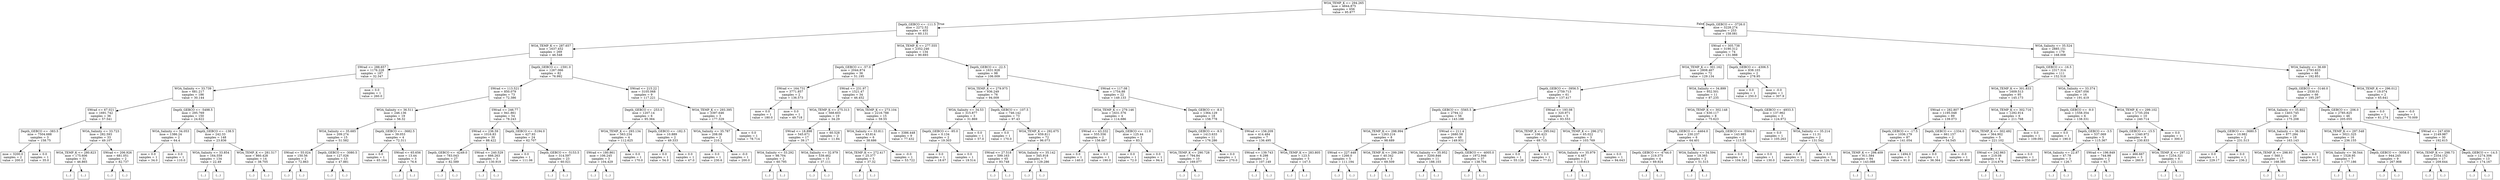 digraph Tree {
node [shape=box] ;
0 [label="WOA_TEMP_K <= 294.265\nmse = 4844.875\nsamples = 656\nvalue = 95.877"] ;
1 [label="Depth_GEBCO <= -111.5\nmse = 2272.52\nsamples = 403\nvalue = 60.131"] ;
0 -> 1 [labeldistance=2.5, labelangle=45, headlabel="True"] ;
2 [label="WOA_TEMP_K <= 287.657\nmse = 1637.452\nsamples = 269\nvalue = 46.548"] ;
1 -> 2 ;
3 [label="SWrad <= 288.657\nmse = 1176.228\nsamples = 187\nvalue = 32.347"] ;
2 -> 3 ;
4 [label="WOA_Salinity <= 33.739\nmse = 681.217\nsamples = 186\nvalue = 30.144"] ;
3 -> 4 ;
5 [label="SWrad <= 67.021\nmse = 1691.742\nsamples = 36\nvalue = 57.541"] ;
4 -> 5 ;
6 [label="Depth_GEBCO <= -383.5\nmse = 7504.688\nsamples = 3\nvalue = 158.75"] ;
5 -> 6 ;
7 [label="mse = 3200.0\nsamples = 2\nvalue = 200.0"] ;
6 -> 7 ;
8 [label="mse = 0.0\nsamples = 1\nvalue = 35.0"] ;
6 -> 8 ;
9 [label="WOA_Salinity <= 33.723\nmse = 282.593\nsamples = 33\nvalue = 49.107"] ;
5 -> 9 ;
10 [label="WOA_TEMP_K <= 280.823\nmse = 175.606\nsamples = 31\nvalue = 46.865"] ;
9 -> 10 ;
11 [label="(...)"] ;
10 -> 11 ;
60 [label="(...)"] ;
10 -> 60 ;
63 [label="SWrad <= 206.926\nmse = 681.051\nsamples = 2\nvalue = 82.737"] ;
9 -> 63 ;
64 [label="(...)"] ;
63 -> 64 ;
65 [label="(...)"] ;
63 -> 65 ;
66 [label="Depth_GEBCO <= -5498.5\nmse = 295.769\nsamples = 150\nvalue = 24.622"] ;
4 -> 66 ;
67 [label="WOA_Salinity <= 34.053\nmse = 1386.24\nsamples = 2\nvalue = 64.4"] ;
66 -> 67 ;
68 [label="mse = 0.0\nsamples = 1\nvalue = 34.0"] ;
67 -> 68 ;
69 [label="mse = 0.0\nsamples = 1\nvalue = 110.0"] ;
67 -> 69 ;
70 [label="Depth_GEBCO <= -138.5\nmse = 242.33\nsamples = 148\nvalue = 23.836"] ;
66 -> 70 ;
71 [label="WOA_Salinity <= 33.854\nmse = 164.559\nsamples = 134\nvalue = 22.49"] ;
70 -> 71 ;
72 [label="(...)"] ;
71 -> 72 ;
107 [label="(...)"] ;
71 -> 107 ;
260 [label="WOA_TEMP_K <= 281.517\nmse = 860.428\nsamples = 14\nvalue = 38.705"] ;
70 -> 260 ;
261 [label="(...)"] ;
260 -> 261 ;
266 [label="(...)"] ;
260 -> 266 ;
281 [label="mse = 0.0\nsamples = 1\nvalue = 260.0"] ;
3 -> 281 ;
282 [label="Depth_GEBCO <= -1591.0\nmse = 1267.066\nsamples = 82\nvalue = 76.992"] ;
2 -> 282 ;
283 [label="SWrad <= 113.521\nmse = 850.079\nsamples = 73\nvalue = 72.386"] ;
282 -> 283 ;
284 [label="WOA_Salinity <= 36.511\nmse = 246.136\nsamples = 19\nvalue = 56.32"] ;
283 -> 284 ;
285 [label="WOA_Salinity <= 35.685\nmse = 209.274\nsamples = 15\nvalue = 51.582"] ;
284 -> 285 ;
286 [label="SWrad <= 55.024\nmse = 150.56\nsamples = 2\nvalue = 72.863"] ;
285 -> 286 ;
287 [label="(...)"] ;
286 -> 287 ;
288 [label="(...)"] ;
286 -> 288 ;
289 [label="Depth_GEBCO <= -3080.5\nmse = 127.026\nsamples = 13\nvalue = 47.881"] ;
285 -> 289 ;
290 [label="(...)"] ;
289 -> 290 ;
311 [label="(...)"] ;
289 -> 311 ;
314 [label="Depth_GEBCO <= -3682.5\nmse = 39.053\nsamples = 4\nvalue = 72.311"] ;
284 -> 314 ;
315 [label="mse = 0.0\nsamples = 1\nvalue = 65.164"] ;
314 -> 315 ;
316 [label="SWrad <= 65.656\nmse = 13.44\nsamples = 3\nvalue = 76.6"] ;
314 -> 316 ;
317 [label="(...)"] ;
316 -> 317 ;
318 [label="(...)"] ;
316 -> 318 ;
319 [label="SWrad <= 246.77\nmse = 941.861\nsamples = 54\nvalue = 78.243"] ;
283 -> 319 ;
320 [label="SWrad <= 236.59\nmse = 1016.83\nsamples = 30\nvalue = 88.422"] ;
319 -> 320 ;
321 [label="Depth_GEBCO <= -4249.0\nmse = 783.043\nsamples = 27\nvalue = 82.589"] ;
320 -> 321 ;
322 [label="(...)"] ;
321 -> 322 ;
341 [label="(...)"] ;
321 -> 341 ;
370 [label="SWrad <= 240.529\nmse = 666.263\nsamples = 3\nvalue = 130.919"] ;
320 -> 370 ;
371 [label="(...)"] ;
370 -> 371 ;
374 [label="(...)"] ;
370 -> 374 ;
375 [label="Depth_GEBCO <= -5194.0\nmse = 427.93\nsamples = 24\nvalue = 62.707"] ;
319 -> 375 ;
376 [label="mse = 0.0\nsamples = 1\nvalue = 111.06"] ;
375 -> 376 ;
377 [label="Depth_GEBCO <= -5153.5\nmse = 314.597\nsamples = 23\nvalue = 60.021"] ;
375 -> 377 ;
378 [label="(...)"] ;
377 -> 378 ;
381 [label="(...)"] ;
377 -> 381 ;
410 [label="SWrad <= 215.22\nmse = 3105.068\nsamples = 9\nvalue = 117.221"] ;
282 -> 410 ;
411 [label="Depth_GEBCO <= -253.0\nmse = 1207.14\nsamples = 6\nvalue = 95.364"] ;
410 -> 411 ;
412 [label="WOA_TEMP_K <= 293.134\nmse = 563.234\nsamples = 4\nvalue = 112.625"] ;
411 -> 412 ;
413 [label="SWrad <= 180.861\nmse = 106.245\nsamples = 3\nvalue = 104.429"] ;
412 -> 413 ;
414 [label="(...)"] ;
413 -> 414 ;
417 [label="(...)"] ;
413 -> 417 ;
418 [label="mse = 0.0\nsamples = 1\nvalue = 170.0"] ;
412 -> 418 ;
419 [label="Depth_GEBCO <= -182.5\nmse = 10.889\nsamples = 2\nvalue = 49.333"] ;
411 -> 419 ;
420 [label="mse = 0.0\nsamples = 1\nvalue = 54.0"] ;
419 -> 420 ;
421 [label="mse = 0.0\nsamples = 1\nvalue = 47.0"] ;
419 -> 421 ;
422 [label="WOA_TEMP_K <= 293.395\nmse = 3397.646\nsamples = 3\nvalue = 177.329"] ;
410 -> 422 ;
423 [label="WOA_Salinity <= 35.787\nmse = 208.08\nsamples = 2\nvalue = 210.2"] ;
422 -> 423 ;
424 [label="mse = 0.0\nsamples = 1\nvalue = 230.6"] ;
423 -> 424 ;
425 [label="mse = -0.0\nsamples = 1\nvalue = 200.0"] ;
423 -> 425 ;
426 [label="mse = 0.0\nsamples = 1\nvalue = 78.714"] ;
422 -> 426 ;
427 [label="WOA_TEMP_K <= 277.555\nmse = 2352.246\nsamples = 134\nvalue = 90.693"] ;
1 -> 427 ;
428 [label="Depth_GEBCO <= -57.0\nmse = 2044.874\nsamples = 36\nvalue = 51.195"] ;
427 -> 428 ;
429 [label="SWrad <= 164.731\nmse = 3771.857\nsamples = 2\nvalue = 136.573"] ;
428 -> 429 ;
430 [label="mse = 0.0\nsamples = 1\nvalue = 180.0"] ;
429 -> 430 ;
431 [label="mse = 0.0\nsamples = 1\nvalue = 49.718"] ;
429 -> 431 ;
432 [label="SWrad <= 231.97\nmse = 1521.47\nsamples = 34\nvalue = 46.452"] ;
428 -> 432 ;
433 [label="WOA_TEMP_K <= 275.313\nmse = 568.603\nsamples = 19\nvalue = 34.29"] ;
432 -> 433 ;
434 [label="SWrad <= 18.898\nmse = 545.671\nsamples = 17\nvalue = 39.17"] ;
433 -> 434 ;
435 [label="WOA_Salinity <= 33.292\nmse = 98.704\nsamples = 2\nvalue = 60.795"] ;
434 -> 435 ;
436 [label="(...)"] ;
435 -> 436 ;
437 [label="(...)"] ;
435 -> 437 ;
438 [label="WOA_Salinity <= 32.979\nmse = 539.462\nsamples = 15\nvalue = 37.111"] ;
434 -> 438 ;
439 [label="(...)"] ;
438 -> 439 ;
442 [label="(...)"] ;
438 -> 442 ;
449 [label="mse = 60.528\nsamples = 2\nvalue = 11.84"] ;
433 -> 449 ;
450 [label="WOA_TEMP_K <= 273.104\nmse = 2216.788\nsamples = 15\nvalue = 59.55"] ;
432 -> 450 ;
451 [label="WOA_Salinity <= 33.811\nmse = 43.814\nsamples = 6\nvalue = 38.686"] ;
450 -> 451 ;
452 [label="WOA_TEMP_K <= 272.417\nmse = 25.377\nsamples = 5\nvalue = 37.32"] ;
451 -> 452 ;
453 [label="(...)"] ;
452 -> 453 ;
454 [label="(...)"] ;
452 -> 454 ;
455 [label="mse = -0.0\nsamples = 1\nvalue = 53.722"] ;
451 -> 455 ;
456 [label="mse = 3386.448\nsamples = 9\nvalue = 77.432"] ;
450 -> 456 ;
457 [label="Depth_GEBCO <= -22.5\nmse = 1631.928\nsamples = 98\nvalue = 106.009"] ;
427 -> 457 ;
458 [label="WOA_TEMP_K <= 279.975\nmse = 936.249\nsamples = 76\nvalue = 94.009"] ;
457 -> 458 ;
459 [label="WOA_Salinity <= 34.53\nmse = 315.877\nsamples = 3\nvalue = 31.869"] ;
458 -> 459 ;
460 [label="Depth_GEBCO <= -95.0\nmse = 0.134\nsamples = 2\nvalue = 19.303"] ;
459 -> 460 ;
461 [label="mse = 0.0\nsamples = 1\nvalue = 18.67"] ;
460 -> 461 ;
462 [label="mse = 0.0\nsamples = 1\nvalue = 19.514"] ;
460 -> 462 ;
463 [label="mse = 0.0\nsamples = 1\nvalue = 57.0"] ;
459 -> 463 ;
464 [label="Depth_GEBCO <= -107.5\nmse = 746.142\nsamples = 73\nvalue = 97.43"] ;
458 -> 464 ;
465 [label="mse = 0.0\nsamples = 1\nvalue = 170.0"] ;
464 -> 465 ;
466 [label="WOA_TEMP_K <= 292.675\nmse = 659.811\nsamples = 72\nvalue = 96.073"] ;
464 -> 466 ;
467 [label="SWrad <= 27.518\nmse = 599.163\nsamples = 65\nvalue = 93.748"] ;
466 -> 467 ;
468 [label="(...)"] ;
467 -> 468 ;
469 [label="(...)"] ;
467 -> 469 ;
574 [label="WOA_Salinity <= 35.142\nmse = 345.918\nsamples = 7\nvalue = 129.286"] ;
466 -> 574 ;
575 [label="(...)"] ;
574 -> 575 ;
576 [label="(...)"] ;
574 -> 576 ;
579 [label="SWrad <= 117.08\nmse = 1754.88\nsamples = 22\nvalue = 149.133"] ;
457 -> 579 ;
580 [label="WOA_TEMP_K <= 279.146\nmse = 1631.576\nsamples = 4\nvalue = 114.686"] ;
579 -> 580 ;
581 [label="SWrad <= 43.332\nmse = 555.556\nsamples = 2\nvalue = 156.667"] ;
580 -> 581 ;
582 [label="mse = 0.0\nsamples = 1\nvalue = 140.0"] ;
581 -> 582 ;
583 [label="mse = 0.0\nsamples = 1\nvalue = 190.0"] ;
581 -> 583 ;
584 [label="Depth_GEBCO <= -11.0\nmse = 125.44\nsamples = 2\nvalue = 83.2"] ;
580 -> 584 ;
585 [label="mse = 0.0\nsamples = 1\nvalue = 72.0"] ;
584 -> 585 ;
586 [label="mse = 0.0\nsamples = 1\nvalue = 94.4"] ;
584 -> 586 ;
587 [label="Depth_GEBCO <= -8.0\nmse = 1364.129\nsamples = 18\nvalue = 158.778"] ;
579 -> 587 ;
588 [label="Depth_GEBCO <= -9.5\nmse = 1413.633\nsamples = 11\nvalue = 176.286"] ;
587 -> 588 ;
589 [label="WOA_TEMP_K <= 290.728\nmse = 794.84\nsamples = 10\nvalue = 169.077"] ;
588 -> 589 ;
590 [label="(...)"] ;
589 -> 590 ;
601 [label="(...)"] ;
589 -> 601 ;
606 [label="mse = 0.0\nsamples = 1\nvalue = 270.0"] ;
588 -> 606 ;
607 [label="SWrad <= 156.209\nmse = 414.484\nsamples = 7\nvalue = 136.495"] ;
587 -> 607 ;
608 [label="SWrad <= 139.743\nmse = 6.298\nsamples = 2\nvalue = 107.149"] ;
607 -> 608 ;
609 [label="(...)"] ;
608 -> 609 ;
610 [label="(...)"] ;
608 -> 610 ;
611 [label="WOA_TEMP_K <= 283.805\nmse = 123.5\nsamples = 5\nvalue = 147.5"] ;
607 -> 611 ;
612 [label="(...)"] ;
611 -> 612 ;
615 [label="(...)"] ;
611 -> 615 ;
620 [label="Depth_GEBCO <= -3726.0\nmse = 3228.274\nsamples = 253\nvalue = 158.081"] ;
0 -> 620 [labeldistance=2.5, labelangle=-45, headlabel="False"] ;
621 [label="SWrad <= 305.738\nmse = 3190.312\nsamples = 74\nvalue = 131.988"] ;
620 -> 621 ;
622 [label="WOA_TEMP_K <= 301.162\nmse = 2808.467\nsamples = 72\nvalue = 129.134"] ;
621 -> 622 ;
623 [label="Depth_GEBCO <= -3956.5\nmse = 2759.713\nsamples = 61\nvalue = 137.417"] ;
622 -> 623 ;
624 [label="Depth_GEBCO <= -5565.5\nmse = 2794.12\nsamples = 56\nvalue = 143.188"] ;
623 -> 624 ;
625 [label="WOA_TEMP_K <= 298.994\nmse = 1263.216\nsamples = 8\nvalue = 98.689"] ;
624 -> 625 ;
626 [label="SWrad <= 227.448\nmse = 1266.0\nsamples = 5\nvalue = 111.194"] ;
625 -> 626 ;
627 [label="(...)"] ;
626 -> 627 ;
632 [label="(...)"] ;
626 -> 632 ;
635 [label="WOA_TEMP_K <= 299.298\nmse = 40.342\nsamples = 3\nvalue = 69.509"] ;
625 -> 635 ;
636 [label="(...)"] ;
635 -> 636 ;
637 [label="(...)"] ;
635 -> 637 ;
638 [label="SWrad <= 211.4\nmse = 2680.58\nsamples = 48\nvalue = 149.931"] ;
624 -> 638 ;
639 [label="WOA_Salinity <= 35.952\nmse = 3200.846\nsamples = 11\nvalue = 188.103"] ;
638 -> 639 ;
640 [label="(...)"] ;
639 -> 640 ;
647 [label="(...)"] ;
639 -> 647 ;
658 [label="Depth_GEBCO <= -4005.0\nmse = 1972.946\nsamples = 37\nvalue = 138.704"] ;
638 -> 658 ;
659 [label="(...)"] ;
658 -> 659 ;
728 [label="(...)"] ;
658 -> 728 ;
729 [label="SWrad <= 193.08\nmse = 320.971\nsamples = 5\nvalue = 93.553"] ;
623 -> 729 ;
730 [label="WOA_TEMP_K <= 295.042\nmse = 106.423\nsamples = 2\nvalue = 69.715"] ;
729 -> 730 ;
731 [label="mse = 0.0\nsamples = 1\nvalue = 55.126"] ;
730 -> 731 ;
732 [label="mse = 0.0\nsamples = 1\nvalue = 77.01"] ;
730 -> 732 ;
733 [label="WOA_TEMP_K <= 296.272\nmse = 65.022\nsamples = 3\nvalue = 103.769"] ;
729 -> 733 ;
734 [label="WOA_Salinity <= 35.979\nmse = 4.487\nsamples = 2\nvalue = 110.613"] ;
733 -> 734 ;
735 [label="(...)"] ;
734 -> 735 ;
736 [label="(...)"] ;
734 -> 736 ;
737 [label="mse = 0.0\nsamples = 1\nvalue = 94.643"] ;
733 -> 737 ;
738 [label="WOA_Salinity <= 34.899\nmse = 952.501\nsamples = 11\nvalue = 87.235"] ;
622 -> 738 ;
739 [label="WOA_TEMP_K <= 302.148\nmse = 630.117\nsamples = 8\nvalue = 75.623"] ;
738 -> 739 ;
740 [label="Depth_GEBCO <= -4464.0\nmse = 230.237\nsamples = 6\nvalue = 64.401"] ;
739 -> 740 ;
741 [label="Depth_GEBCO <= -4744.0\nmse = 219.375\nsamples = 4\nvalue = 69.924"] ;
740 -> 741 ;
742 [label="(...)"] ;
741 -> 742 ;
745 [label="(...)"] ;
741 -> 745 ;
748 [label="WOA_Salinity <= 34.594\nmse = 18.365\nsamples = 2\nvalue = 51.515"] ;
740 -> 748 ;
749 [label="(...)"] ;
748 -> 749 ;
750 [label="(...)"] ;
748 -> 750 ;
751 [label="Depth_GEBCO <= -5504.0\nmse = 143.985\nsamples = 2\nvalue = 113.03"] ;
739 -> 751 ;
752 [label="mse = 0.0\nsamples = 1\nvalue = 104.545"] ;
751 -> 752 ;
753 [label="mse = 0.0\nsamples = 1\nvalue = 130.0"] ;
751 -> 753 ;
754 [label="Depth_GEBCO <= -4933.5\nmse = 137.962\nsamples = 3\nvalue = 124.972"] ;
738 -> 754 ;
755 [label="mse = 0.0\nsamples = 1\nvalue = 105.263"] ;
754 -> 755 ;
756 [label="WOA_Salinity <= 35.214\nmse = 11.31\nsamples = 2\nvalue = 131.542"] ;
754 -> 756 ;
757 [label="mse = 0.0\nsamples = 1\nvalue = 133.92"] ;
756 -> 757 ;
758 [label="mse = 0.0\nsamples = 1\nvalue = 126.786"] ;
756 -> 758 ;
759 [label="Depth_GEBCO <= -4306.5\nmse = 838.103\nsamples = 2\nvalue = 278.95"] ;
621 -> 759 ;
760 [label="mse = 0.0\nsamples = 1\nvalue = 250.0"] ;
759 -> 760 ;
761 [label="mse = -0.0\nsamples = 1\nvalue = 307.9"] ;
759 -> 761 ;
762 [label="WOA_Salinity <= 35.524\nmse = 2885.151\nsamples = 179\nvalue = 168.008"] ;
620 -> 762 ;
763 [label="Depth_GEBCO <= -16.5\nmse = 2317.314\nsamples = 111\nvalue = 152.518"] ;
762 -> 763 ;
764 [label="WOA_TEMP_K <= 301.833\nmse = 1609.513\nsamples = 95\nvalue = 145.173"] ;
763 -> 764 ;
765 [label="SWrad <= 282.807\nmse = 1195.048\nsamples = 89\nvalue = 139.073"] ;
764 -> 765 ;
766 [label="Depth_GEBCO <= -17.5\nmse = 1036.179\nsamples = 87\nvalue = 141.054"] ;
765 -> 766 ;
767 [label="WOA_TEMP_K <= 298.409\nmse = 911.584\nsamples = 84\nvalue = 143.088"] ;
766 -> 767 ;
768 [label="(...)"] ;
767 -> 768 ;
861 [label="(...)"] ;
767 -> 861 ;
888 [label="mse = 1494.0\nsamples = 3\nvalue = 91.0"] ;
766 -> 888 ;
889 [label="Depth_GEBCO <= -1334.0\nmse = 661.157\nsamples = 2\nvalue = 54.545"] ;
765 -> 889 ;
890 [label="mse = 0.0\nsamples = 1\nvalue = 36.364"] ;
889 -> 890 ;
891 [label="mse = -0.0\nsamples = 1\nvalue = 90.909"] ;
889 -> 891 ;
892 [label="WOA_TEMP_K <= 302.716\nmse = 1292.914\nsamples = 6\nvalue = 211.768"] ;
764 -> 892 ;
893 [label="WOA_TEMP_K <= 302.492\nmse = 364.902\nsamples = 5\nvalue = 221.102"] ;
892 -> 893 ;
894 [label="SWrad <= 242.863\nmse = 219.08\nsamples = 4\nvalue = 214.679"] ;
893 -> 894 ;
895 [label="(...)"] ;
894 -> 895 ;
898 [label="(...)"] ;
894 -> 898 ;
899 [label="mse = 0.0\nsamples = 1\nvalue = 250.007"] ;
893 -> 899 ;
900 [label="mse = 0.0\nsamples = 1\nvalue = 109.091"] ;
892 -> 900 ;
901 [label="WOA_Salinity <= 33.374\nmse = 4267.056\nsamples = 16\nvalue = 191.419"] ;
763 -> 901 ;
902 [label="Depth_GEBCO <= -9.0\nmse = 1558.354\nsamples = 6\nvalue = 138.331"] ;
901 -> 902 ;
903 [label="mse = 0.0\nsamples = 1\nvalue = 190.0"] ;
902 -> 903 ;
904 [label="Depth_GEBCO <= -3.5\nmse = 537.069\nsamples = 5\nvalue = 115.367"] ;
902 -> 904 ;
905 [label="WOA_Salinity <= 22.87\nmse = 47.78\nsamples = 3\nvalue = 126.7"] ;
904 -> 905 ;
906 [label="(...)"] ;
905 -> 906 ;
907 [label="(...)"] ;
905 -> 907 ;
910 [label="SWrad <= 196.849\nmse = 744.98\nsamples = 2\nvalue = 92.7"] ;
904 -> 910 ;
911 [label="(...)"] ;
910 -> 911 ;
912 [label="(...)"] ;
910 -> 912 ;
913 [label="WOA_TEMP_K <= 299.102\nmse = 1735.204\nsamples = 10\nvalue = 240.714"] ;
901 -> 913 ;
914 [label="Depth_GEBCO <= -15.5\nmse = 1340.972\nsamples = 9\nvalue = 230.833"] ;
913 -> 914 ;
915 [label="mse = 466.667\nsamples = 3\nvalue = 260.0"] ;
914 -> 915 ;
916 [label="WOA_TEMP_K <= 297.12\nmse = 1254.321\nsamples = 6\nvalue = 221.111"] ;
914 -> 916 ;
917 [label="(...)"] ;
916 -> 917 ;
918 [label="(...)"] ;
916 -> 918 ;
921 [label="mse = 0.0\nsamples = 1\nvalue = 300.0"] ;
913 -> 921 ;
922 [label="WOA_Salinity <= 36.69\nmse = 2793.833\nsamples = 68\nvalue = 192.851"] ;
762 -> 922 ;
923 [label="Depth_GEBCO <= -3146.0\nmse = 2530.01\nsamples = 66\nvalue = 195.297"] ;
922 -> 923 ;
924 [label="WOA_Salinity <= 35.802\nmse = 1403.745\nsamples = 20\nvalue = 175.208"] ;
923 -> 924 ;
925 [label="Depth_GEBCO <= -3680.5\nmse = 10.982\nsamples = 2\nvalue = 231.513"] ;
924 -> 925 ;
926 [label="mse = 0.0\nsamples = 1\nvalue = 229.17"] ;
925 -> 926 ;
927 [label="mse = 0.0\nsamples = 1\nvalue = 236.2"] ;
925 -> 927 ;
928 [label="WOA_Salinity <= 36.584\nmse = 877.284\nsamples = 18\nvalue = 163.143"] ;
924 -> 928 ;
929 [label="WOA_TEMP_K <= 298.93\nmse = 560.1\nsamples = 17\nvalue = 168.385"] ;
928 -> 929 ;
930 [label="(...)"] ;
929 -> 930 ;
943 [label="(...)"] ;
929 -> 943 ;
950 [label="mse = 0.0\nsamples = 1\nvalue = 95.0"] ;
928 -> 950 ;
951 [label="Depth_GEBCO <= -206.0\nmse = 2785.825\nsamples = 46\nvalue = 205.055"] ;
923 -> 951 ;
952 [label="WOA_TEMP_K <= 297.548\nmse = 3021.325\nsamples = 16\nvalue = 236.155"] ;
951 -> 952 ;
953 [label="WOA_Salinity <= 36.544\nmse = 1528.95\nsamples = 7\nvalue = 177.186"] ;
952 -> 953 ;
954 [label="(...)"] ;
953 -> 954 ;
959 [label="(...)"] ;
953 -> 959 ;
962 [label="Depth_GEBCO <= -3058.0\nmse = 944.245\nsamples = 9\nvalue = 267.908"] ;
952 -> 962 ;
963 [label="(...)"] ;
962 -> 963 ;
964 [label="(...)"] ;
962 -> 964 ;
973 [label="SWrad <= 247.659\nmse = 2149.987\nsamples = 30\nvalue = 192.615"] ;
951 -> 973 ;
974 [label="WOA_TEMP_K <= 298.73\nmse = 2354.152\nsamples = 17\nvalue = 209.644"] ;
973 -> 974 ;
975 [label="(...)"] ;
974 -> 975 ;
980 [label="(...)"] ;
974 -> 980 ;
985 [label="Depth_GEBCO <= -14.5\nmse = 1274.306\nsamples = 13\nvalue = 174.167"] ;
973 -> 985 ;
986 [label="(...)"] ;
985 -> 986 ;
993 [label="(...)"] ;
985 -> 993 ;
996 [label="WOA_TEMP_K <= 296.012\nmse = 19.074\nsamples = 2\nvalue = 65.641"] ;
922 -> 996 ;
997 [label="mse = 0.0\nsamples = 1\nvalue = 61.274"] ;
996 -> 997 ;
998 [label="mse = -0.0\nsamples = 1\nvalue = 70.009"] ;
996 -> 998 ;
}